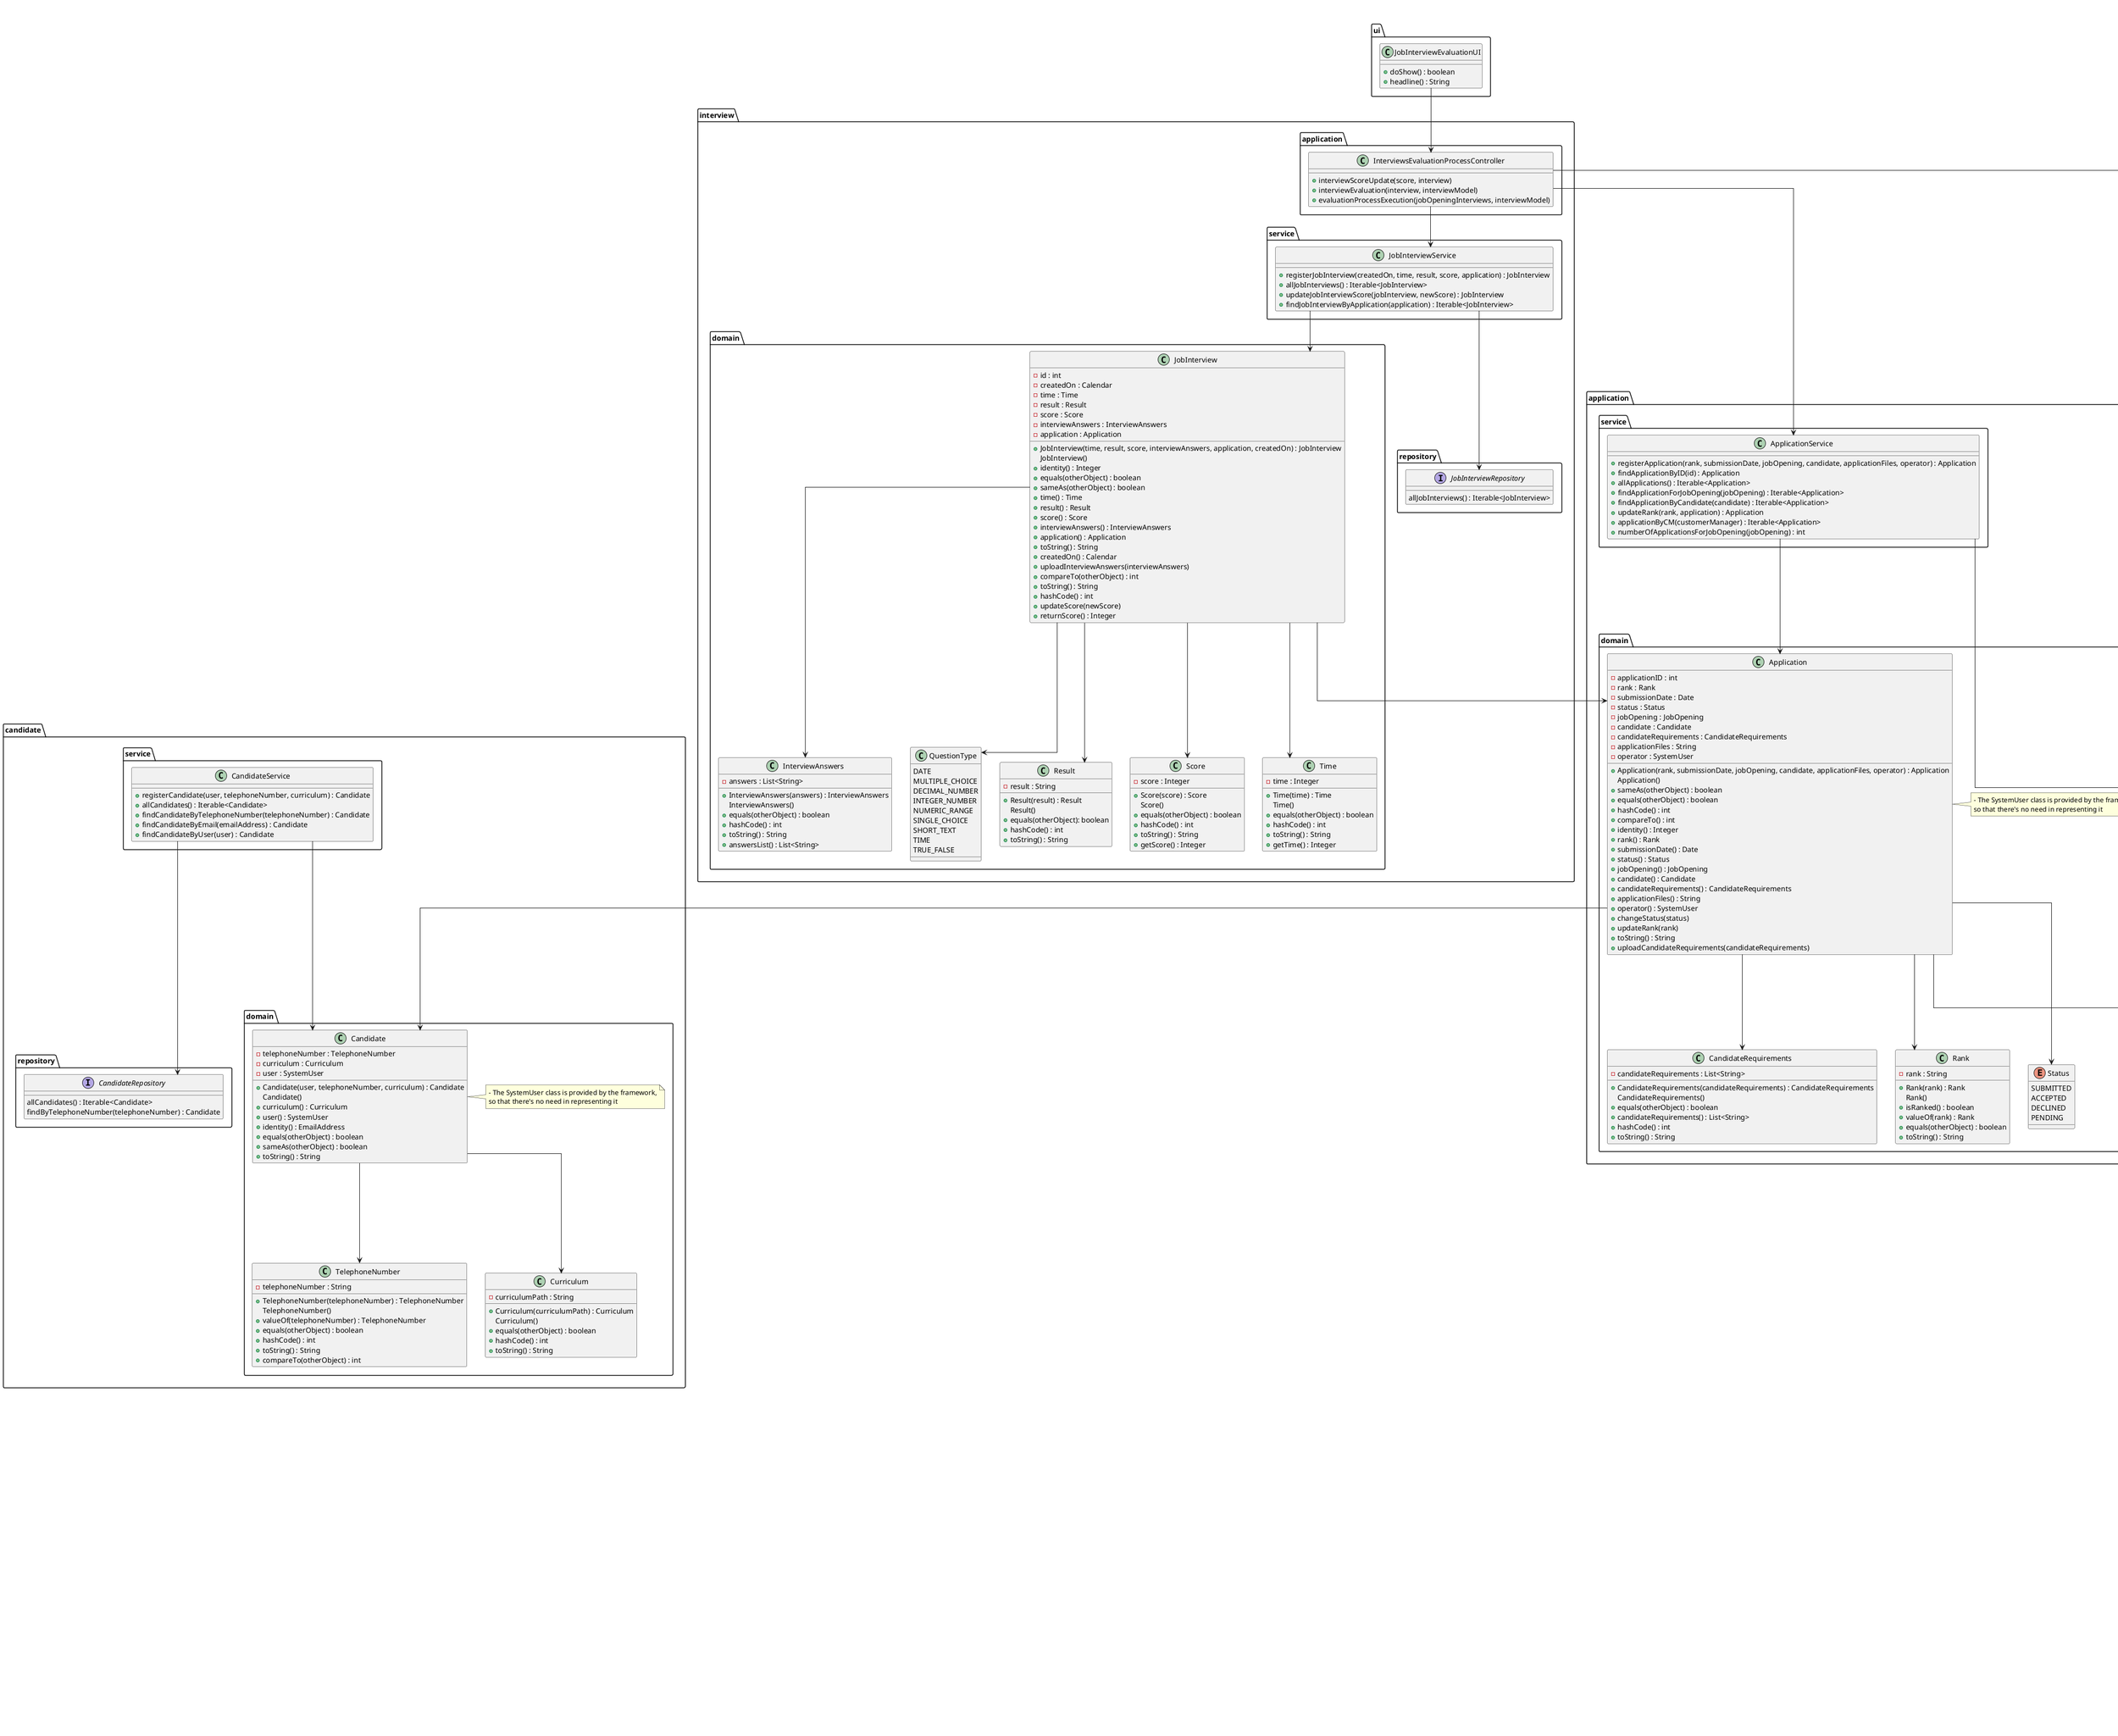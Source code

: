 @startuml
skinparam linetype ortho
'left to right direction

title CD - Job Interview Evaluation

package "ui"{
    class JobInterviewEvaluationUI{
        + doShow() : boolean
        + headline() : String
    }
}

package "jobOpening"{
    package "domain"{
        class JobOpening{
            + JobOpening(jobReference, description, vacanciesNumber, address, mode, contractType, titleOrFunction, customer, jobRequirementsSpecification, process, interviewModel) : JobOpening
            JobOpening()
            + identity() : JobReference
            + equals(otherObject) : boolean
            + sameAs(otherObject) : boolean
            + jobReference() : JobReference
            + description() : Description
            + vacanciesNumber() : VacanciesNumber
            + address() : Address
            + mode() :  Mode
            + contractType() : ContractType
            + titleOrFunction() : TitleOrFunction
            + customer() : Customer
            + jobRequirementsSpecification() : JobRequirementsSpecification
            + process() : Process
            + myInterviewModel() : InterviewModel
            + updateJobRequirements(jobRequirementsSpecification)
            + updateInterviewModel(interviewModel)
            + sameReference(jobReference) : boolean
            + toString() : String
        }

        class Address{
            - address : String
            + Address(address) : Address
            Address()
            + valueOf(address) : Address
            + equals(otherObject) : boolean
            + hashCode() : int
            + toString() : String
        }

        Enum ContractType{
            FULL_TIME
            PART_TIME
        }

        class Description{
            - description : String
            + Description(description) : Description
            Description()
            + valueOf(description) : Description
            + equals(otherObject) : boolean
            + hashCode() : int
            + toString() : String
        }

        class JobReference{
            - private jobReference : String
            - private lastSequentialNumber : int
            JobReference()
            + JobReference(companyName, generate) : JobReference
            - buildCompanyReference(companyName) : String
            + buildReference(companyReference) : String
            + valueOf(jobReference) : JobReference
            + stringToJobReference(jobReference) : JobReference
            + toString() : String
            + compareTo(otherObject) : int
            + hashCode() : int
            + equals(otherObject) : boolean
        }

        Enum Mode{
            REMOTE
            HYBRID
            ON_SITE
        }

        class TitleOrFunction{
            - titleOrFunction : String
            + TitleOrFunction(titleOrFunction) : TitleOrFunction
            TitleOrFunction()
            + valueOf(titleOrFunction) : TitleOrFunction
            + equals(otherObject) : boolean
            + hashCode() : int
            + toString() : String
        }

        class VacanciesNumber{
            - vacanciesNumber : int
            + VacanciesNumber(vacanciesNumber) : VacanciesNumber
            VacanciesNumber()
            + valueOf(vacanciesNumber) : VacanciesNumber
            + equals(otherObject) : boolean
            + hashCode() : int
            + toString() : String
        }

    }

    package "service"{
        class JobOpeningService{
            + registerJobOpening(jobReference, description, vacanciesNumber, address, mode, contractType, titleOrFunction, customer) : JobOpening
            + findJobOpening(jobReference) : JobOpening
            + updateJobOpening(jobReference, jobRequirementsSpecification) : JobOpening
            + updateInterviewModel(jobReference, interviewModel) : JobOpening
            + verifyJobOpening(jobReference) : boolean
            + findByCustomer(customer) : List<JobOpening>
            + allJobOpenings() : Iterable<JobOpening>
        }
    }

    package "repository"{
        interface JobOpeningRepository{
            allJobOpenings() : Iterable<JobOpening>
        }
    }
}

package "application"{
    package "domain"{
        class Application{
            - applicationID : int
            - rank : Rank
            - submissionDate : Date
            - status : Status
            - jobOpening : JobOpening
            - candidate : Candidate
            - candidateRequirements : CandidateRequirements
            - applicationFiles : String
            - operator : SystemUser
            + Application(rank, submissionDate, jobOpening, candidate, applicationFiles, operator) : Application
            Application()
            + sameAs(otherObject) : boolean
            + equals(otherObject) : boolean
            + hashCode() : int
            + compareTo() : int
            + identity() : Integer
            + rank() : Rank
            + submissionDate() : Date
            + status() : Status
            + jobOpening() : JobOpening
            + candidate() : Candidate
            + candidateRequirements() : CandidateRequirements
            + applicationFiles() : String
            + operator() : SystemUser
            + changeStatus(status)
            + updateRank(rank)
            + toString() : String
            + uploadCandidateRequirements(candidateRequirements)
        }

        note right of Application
                            - The SystemUser class is provided by the framework,
                            so that there's no need in representing it
                         end note

        class CandidateRequirements{
            - candidateRequirements : List<String>
            + CandidateRequirements(candidateRequirements) : CandidateRequirements
            CandidateRequirements()
            + equals(otherObject) : boolean
            + candidateRequirements() : List<String>
            + hashCode() : int
            + toString() : String
        }

        class Rank{
            - rank : String
            + Rank(rank) : Rank
            Rank()
            + isRanked() : boolean
            + valueOf(rank) : Rank
            + equals(otherObject) : boolean
            + toString() : String
        }

        Enum Status{
            SUBMITTED
            ACCEPTED
            DECLINED
            PENDING
        }
    }

    package "service"{
        class ApplicationService{
            + registerApplication(rank, submissionDate, jobOpening, candidate, applicationFiles, operator) : Application
            + findApplicationByID(id) : Application
            + allApplications() : Iterable<Application>
            + findApplicationForJobOpening(jobOpening) : Iterable<Application>
            + findApplicationByCandidate(candidate) : Iterable<Application>
            + updateRank(rank, application) : Application
            + applicationByCM(customerManager) : Iterable<Application>
            + numberOfApplicationsForJobOpening(jobOpening) : int
        }
    }

    package "repository"{
        Interface ApplicationRepository{
            allApplications() : Iterable<Application>
            ofIdentity(id) : Application
        }
    }
}

package "process"{
    package "domain"{
        class Process{
            - idProcess : Integer
            - processDate : Date
            + Process(processState, processDate, processStatus) : Process
            Process() : Process
            + sameAs(otherObject) : boolean
            + compareTo(otherObject) : int
            + identity () : Integer
            + processState() : ProcessState
            + processStatus() : ProcessStatus
            + processDate() : Date
            + toString() : String
            + changeProcessStatus(processStatus)
            + changeProcessState(processState)
        }

        ENUM ProcessStatus{
            OPEN
            CLOSE
        }

        ENUM ProcessState{
            APPLICATION
            SCREENING
            INTERVIEWS
            ANALYSIS
            RESULT
        }
    }

    package "service"{
        class ProcessService{
        + registerProcess(processState) : Process
        + findProcessByID(id) : Process
        + allProcesses() : Iterable<Process>
        }
    }

    package "repository"{
        Interface ProcessRepository{
            allProcesses() : Iterable<Process>
            ofIdentity(id) : Process
        }
    }
}

package "customer"{
    package "domain"{
        class Customer{
         - emailAddress : EmailAddress
         - customerManager : SystemUser
         - company : Company
         + Customer(user, emailAddress, customerManager, company) : Customer
           Customer()
         + user() : SystemUser
         + company() : Company
         + customerManager() : SystemUser
         + identity() : EmailAddress
         + equals(otherObject) : boolean
         + sameAs(otherObject) : boolean
         + hashCode() : int
         + toString() : String
        }
        note right of Customer
                    - The SystemUser and EmailAddress classes are provided by the framework,
                    so that there's no need in representing them
                 end note
    }

    package "service"{
        class CustomerService{
        + registerCustomer(user, emailAddress, customerManager, company) : Customer
        + allCustomers() : Iterable<Customer>
        + findCustomer(emailAddress) : Customer
        + findCustomerByUser(user) : Customer
        }

    }

    package "repository"{
        Interface CustomerRepository{
            findAllActive() : Iterable<Customer>
            findByEmailAddress(emailAddress) : Customer
        }
    }
}

package "company"{
    package "domain"{
        class Company{
        - companyName : CompanyName
        - companyNumber : int
        + Company(companyName) : Company
        + Company(companyName, companyNumber) : Company
        Company()
        + companyName() : CompanyName
        + identity() : Integer
        + equals(otherObject) : boolean
        + hashCode() : int
        + toString() : String
        + sameAs(otherObject) : boolean
        }

        class CompanyName{
            - designation : String
            + CompanyName(designation) : CompanyName
            CompanyName()
            + valueOf(designation) : CompanyName
            + equals(otherObject) : boolean
            + hashCode() : int
            + toString() : String
            + compareTo(otherObject) : int
        }
    }

    package "service"{
        class CompanyService{
            + registerCompany(companyName) : Company
            + allCompanies() : Iterable<Company>
            + findCompany(companyName) : Company
        }
    }

    package "repository"{
        Interface CompanyRepository{
            allCompanies() : Iterable<Company>
            findCompanyByID(id) : Company
        }
    }
}

package "interview"{
    package "application"{
        class InterviewsEvaluationProcessController{
        + interviewScoreUpdate(score, interview)
        + interviewEvaluation(interview, interviewModel)
        + evaluationProcessExecution(jobOpeningInterviews, interviewModel)
        }
    }

    package "domain"{
        class JobInterview{
            - id : int
            - createdOn : Calendar
            - time : Time
            - result : Result
            - score : Score
            - interviewAnswers : InterviewAnswers
            - application : Application
            + JobInterview(time, result, score, interviewAnswers, application, createdOn) : JobInterview
            JobInterview()
            + identity() : Integer
            + equals(otherObject) : boolean
            + sameAs(otherObject) : boolean
            + time() : Time
            + result() : Result
            + score() : Score
            + interviewAnswers() : InterviewAnswers
            + application() : Application
            + toString() : String
            + createdOn() : Calendar
            + uploadInterviewAnswers(interviewAnswers)
            + compareTo(otherObject) : int
            + toString() : String
            + hashCode() : int
            + updateScore(newScore)
            + returnScore() : Integer
        }

        class InterviewAnswers{
            - answers : List<String>
            + InterviewAnswers(answers) : InterviewAnswers
            InterviewAnswers()
            + equals(otherObject) : boolean
            + hashCode() : int
            + toString() : String
            + answersList() : List<String>
        }

        class QuestionType{
            DATE
            MULTIPLE_CHOICE
            DECIMAL_NUMBER
            INTEGER_NUMBER
            NUMERIC_RANGE
            SINGLE_CHOICE
            SHORT_TEXT
            TIME
            TRUE_FALSE
        }

        class Result{
            - result : String
            + Result(result) : Result
            Result()
            + equals(otherObject): boolean
            + hashCode() : int
            + toString() : String
        }

        class Score{
            - score : Integer
            + Score(score) : Score
            Score()
            + equals(otherObject) : boolean
            + hashCode() : int
            + toString() : String
            + getScore() : Integer
        }

        class Time{
            - time : Integer
            + Time(time) : Time
            Time()
            + equals(otherObject) : boolean
            + hashCode() : int
            + toString() : String
            + getTime() : Integer
        }
    }

    package "service"{
        class JobInterviewService{
            + registerJobInterview(createdOn, time, result, score, application) : JobInterview
            + allJobInterviews() : Iterable<JobInterview>
            + updateJobInterviewScore(jobInterview, newScore) : JobInterview
            + findJobInterviewByApplication(application) : Iterable<JobInterview>
        }
    }

    package "repository"{
        Interface JobInterviewRepository{
             allJobInterviews() : Iterable<JobInterview>
        }
    }
}

package "interviewModel"{

    package "domain"{
         class InterviewModel{
            - interviewModel : String
            - idInterviewModel : Integer
            + InterviewModel(interviewModel) : InterviewModel
            + InterviewModel(interviewModel, idInterviewModel) : InterviewModel
            InterviewModel()
            + equals(otherObject) : boolean
            + hashCode() : int
            + toString() : String
            + sameAs(otherObject) : boolean
            + identity() : Integer
            + model() : String
         }
    }

    package "service"{
        class InterviewModelService{
            + registerInterviewModel(interviewModel) : InterviewModel
            + allInterviewModels() : Iterable<InterviewModel>
        }
    }

    package "repository"{
        Interface InterviewModelRepository{
            allInterviewModels() : Iterable<InterviewModel>
            ofIdentity(id) : InterviewModel
        }
    }

}

package "jobRequirementsSpecification"{

    package "domain" {
        class JobRequirementsSpecification{
            - idRequirements : Integer
            - jobRequirementsSpecificationFile : String
            + JobRequirementsSpecification(id, jobRequirementsSpecificationFile) : JobRequirementsSpecification
            JobRequirementsSpecification()
            + JobRequirementsSpecification(jobRequirementsSpecificationFile) : JobRequirementsSpecification
            + equals(otherObject) : boolean
            + hashCode() : int
            + sameAs(other) : boolean
            + compareTo(otherObject) : int
            + identity() : Integer
            + jobRequirementsSpecificationPath() : String
            + hasIdentity() : boolean
            + toString() : String
        }

        Enum AcademicDegree{
            NONE
            BACHELOR
            MASTER
            DOCTORATE
        }

        Enum ProgrammingLanguages{
            JAVA
            JAVASCRIPT
            PYTHON
            TYPESCRIPT
            PHP
            CHASH
        }
    }

    package "service"{
        class JobRequirementsService{
            + registerJobRequirementsSpecification(jobRequirementsPath) : JobRequirementsSpecification
            + allJobRequirementsSpecifications() : Iterable<JobRequirementsSpecification>
            + findJobRequirementsSpecification(id) : JobRequirementsSpecification
            + verifyJobRequirementsSpecification(jobRequirementsSpecification) : boolean
        }
    }

    package "repository"{
        Interface JobRequirementsSpecificationRepository{
            allJobRequirementsSpecifications() : Iterable<JobRequirementsSpecification>
        }
    }
}

package "candidate"{
    package "domain"{
        class Candidate{
            - telephoneNumber : TelephoneNumber
            - curriculum : Curriculum
            - user : SystemUser
            + Candidate(user, telephoneNumber, curriculum) : Candidate
            Candidate()
            + curriculum() : Curriculum
            + user() : SystemUser
            + identity() : EmailAddress
            + equals(otherObject) : boolean
            + sameAs(otherObject) : boolean
            + toString() : String
        }

        note right of Candidate
                            - The SystemUser class is provided by the framework,
                            so that there's no need in representing it
                         end note

        class TelephoneNumber{
            - telephoneNumber : String
            + TelephoneNumber(telephoneNumber) : TelephoneNumber
            TelephoneNumber()
            + valueOf(telephoneNumber) : TelephoneNumber
            + equals(otherObject) : boolean
            + hashCode() : int
            + toString() : String
            + compareTo(otherObject) : int
        }

        class Curriculum{
            - curriculumPath : String
            + Curriculum(curriculumPath) : Curriculum
            Curriculum()
            + equals(otherObject) : boolean
            + hashCode() : int
            + toString() : String
        }
    }

    package "service"{
        class CandidateService{
            + registerCandidate(user, telephoneNumber, curriculum) : Candidate
            + allCandidates() : Iterable<Candidate>
            + findCandidateByTelephoneNumber(telephoneNumber) : Candidate
            + findCandidateByEmail(emailAddress) : Candidate
            + findCandidateByUser(user) : Candidate
        }
    }

    package "repository"{
        Interface CandidateRepository{
            allCandidates() : Iterable<Candidate>
            findByTelephoneNumber(telephoneNumber) : Candidate
        }
    }

}

JobInterviewEvaluationUI --> InterviewsEvaluationProcessController

InterviewsEvaluationProcessController --> JobOpeningService
InterviewsEvaluationProcessController --> JobInterviewService
InterviewsEvaluationProcessController --> ApplicationService

Process --> ProcessState
Process --> ProcessStatus

ProcessService --> Process
ProcessService --> ProcessRepository

CompanyService --> Company
CompanyService --> CompanyRepository

CustomerService --> Customer
CustomerService --> CustomerRepository
CustomerService --> CompanyService

CandidateService --> Candidate
CandidateService --> CandidateRepository

ApplicationService --> Application
ApplicationService --> ApplicationRepository

JobInterviewService --> JobInterview
JobInterviewService --> JobInterviewRepository

InterviewModelService --> InterviewModel
InterviewModelService --> InterviewModelRepository

JobRequirementsService --> JobRequirementsSpecification
JobRequirementsService --> JobRequirementsSpecificationRepository

JobOpeningService --> JobOpening
JobOpeningService --> JobOpeningRepository
JobOpeningService --> ProcessService
JobOpeningService --> CustomerService
JobOpeningService --> JobRequirementsService
JobOpeningService --> InterviewModelService


JobOpening --> Address
JobOpening --> Mode
JobOpening --> ContractType
JobOpening --> Description
JobOpening --> JobReference
JobOpening --> TitleOrFunction
JobOpening --> VacanciesNumber
JobOpening --> Process
JobOpening --> Customer
JobOpening --> JobRequirementsSpecification
JobOpening --> InterviewModel

Company --> CompanyName

Application --> Rank
Application --> Status
Application --> CandidateRequirements
Application --> JobOpening
Application --> Candidate

JobInterview --> Result
JobInterview --> Score
JobInterview --> Time
JobInterview --> InterviewAnswers
JobInterview --> QuestionType
JobInterview --> Application

Customer --> Company

Candidate --> Curriculum
Candidate --> TelephoneNumber

JobRequirementsSpecification --> AcademicDegree
JobRequirementsSpecification --> ProgrammingLanguages

@enduml